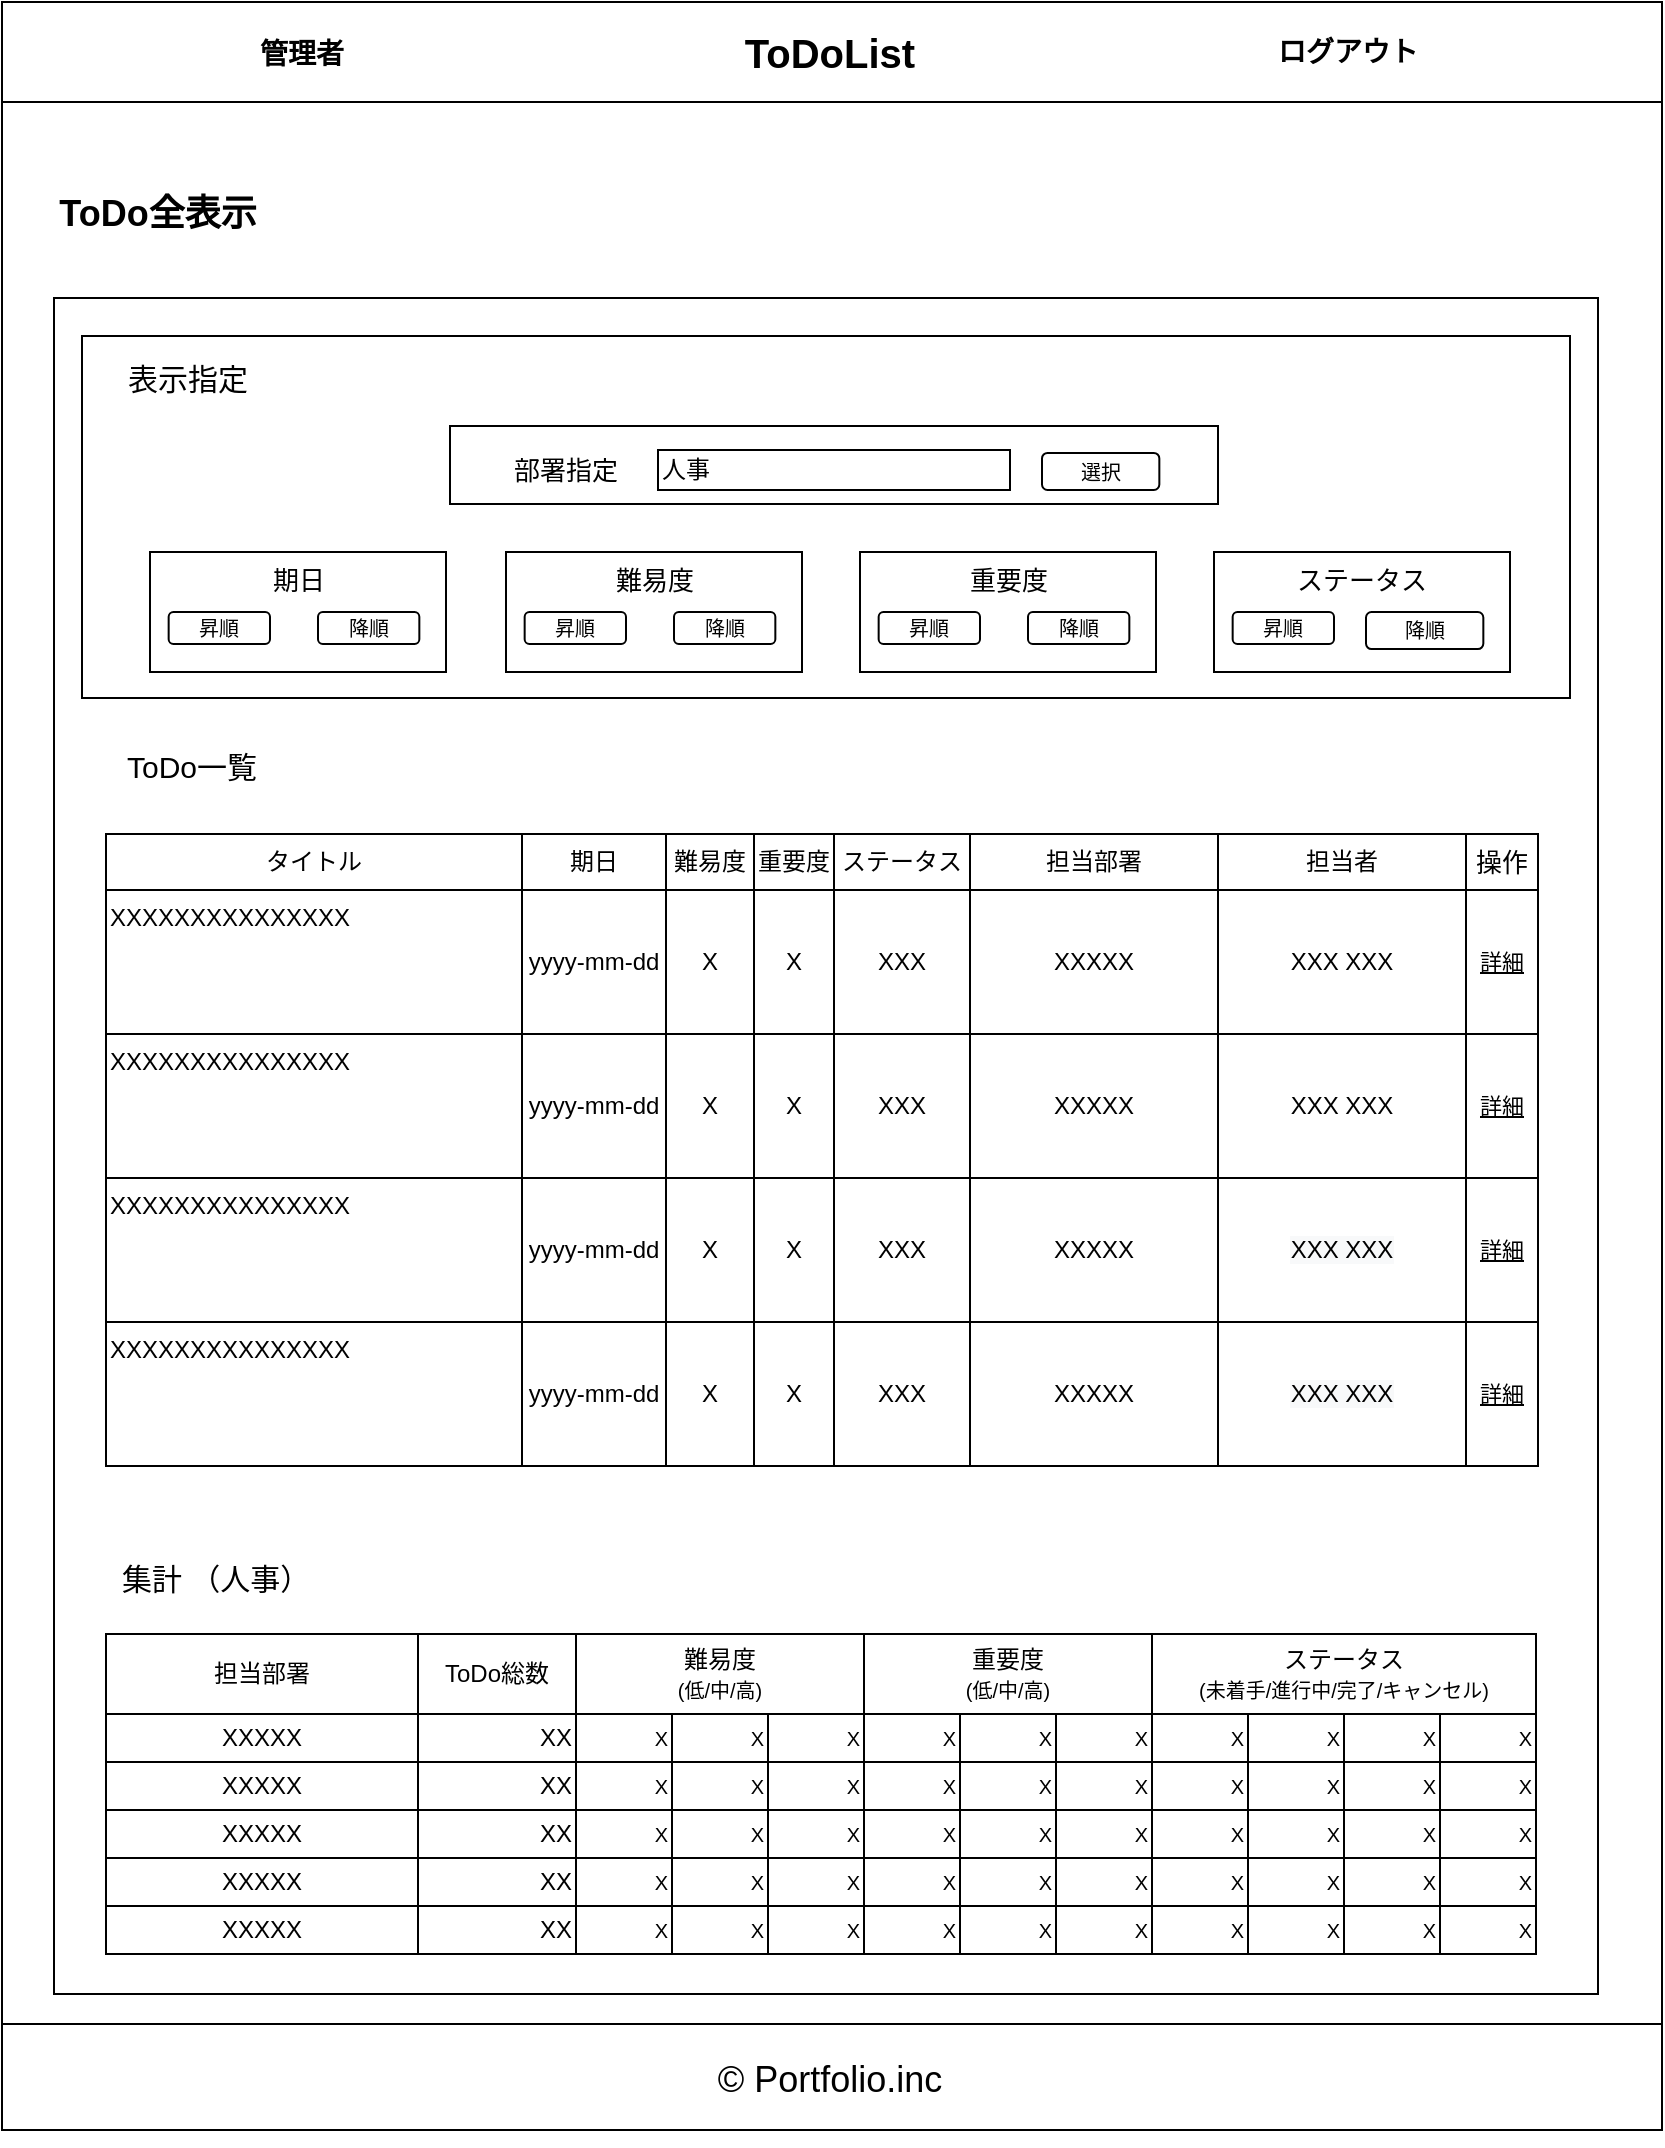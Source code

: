 <mxfile version="13.9.9" type="device"><diagram id="lAW5gfvQpGq91mGYDGwt" name="ページ1"><mxGraphModel dx="2217" dy="2695" grid="1" gridSize="4" guides="1" tooltips="1" connect="1" arrows="1" fold="1" page="1" pageScale="1" pageWidth="827" pageHeight="1169" math="0" shadow="0"><root><mxCell id="0"/><mxCell id="1" parent="0"/><mxCell id="r0c3KqDJd9L_Wv_ETb9N-183" value="" style="group" vertex="1" connectable="0" parent="1"><mxGeometry y="-48" width="830" height="996" as="geometry"/></mxCell><mxCell id="r0c3KqDJd9L_Wv_ETb9N-184" value="" style="rounded=0;whiteSpace=wrap;html=1;" vertex="1" parent="r0c3KqDJd9L_Wv_ETb9N-183"><mxGeometry y="-68" width="830" height="1048" as="geometry"/></mxCell><mxCell id="r0c3KqDJd9L_Wv_ETb9N-185" value="" style="rounded=0;whiteSpace=wrap;html=1;" vertex="1" parent="r0c3KqDJd9L_Wv_ETb9N-183"><mxGeometry y="-76" width="830" height="50" as="geometry"/></mxCell><mxCell id="r0c3KqDJd9L_Wv_ETb9N-186" value="" style="rounded=0;whiteSpace=wrap;html=1;" vertex="1" parent="r0c3KqDJd9L_Wv_ETb9N-183"><mxGeometry y="935" width="830" height="53" as="geometry"/></mxCell><mxCell id="r0c3KqDJd9L_Wv_ETb9N-187" value="&lt;font style=&quot;font-size: 18px&quot;&gt;© Portfolio.inc&lt;/font&gt;" style="text;html=1;strokeColor=none;fillColor=none;align=center;verticalAlign=middle;whiteSpace=wrap;rounded=0;fontSize=20;" vertex="1" parent="r0c3KqDJd9L_Wv_ETb9N-183"><mxGeometry x="298" y="951.5" width="232" height="20" as="geometry"/></mxCell><mxCell id="r0c3KqDJd9L_Wv_ETb9N-188" value="&lt;font size=&quot;1&quot;&gt;&lt;b style=&quot;font-size: 18px&quot;&gt;ToDo全表示&lt;/b&gt;&lt;/font&gt;" style="text;html=1;strokeColor=none;fillColor=none;align=center;verticalAlign=middle;whiteSpace=wrap;rounded=0;fontSize=17;" vertex="1" parent="r0c3KqDJd9L_Wv_ETb9N-183"><mxGeometry x="16" y="20" width="124" height="20" as="geometry"/></mxCell><mxCell id="r0c3KqDJd9L_Wv_ETb9N-189" value="&lt;b&gt;&lt;font style=&quot;font-size: 20px&quot;&gt;ToDoList&lt;/font&gt;&lt;/b&gt;" style="text;html=1;strokeColor=none;fillColor=none;align=center;verticalAlign=middle;whiteSpace=wrap;rounded=0;strokeWidth=4;" vertex="1" parent="r0c3KqDJd9L_Wv_ETb9N-183"><mxGeometry x="334" y="-66" width="160" height="30" as="geometry"/></mxCell><mxCell id="r0c3KqDJd9L_Wv_ETb9N-190" value="&lt;span style=&quot;font-size: 14px&quot;&gt;&lt;b style=&quot;font-size: 14px&quot;&gt;管理者&lt;/b&gt;&lt;/span&gt;" style="text;html=1;strokeColor=none;fillColor=none;align=center;verticalAlign=middle;whiteSpace=wrap;rounded=0;fontSize=14;" vertex="1" parent="r0c3KqDJd9L_Wv_ETb9N-183"><mxGeometry x="100" y="-60" width="100" height="20" as="geometry"/></mxCell><mxCell id="r0c3KqDJd9L_Wv_ETb9N-191" value="&lt;b&gt;ログアウト&lt;/b&gt;" style="text;html=1;strokeColor=none;fillColor=none;align=center;verticalAlign=middle;whiteSpace=wrap;rounded=0;fontSize=14;" vertex="1" parent="r0c3KqDJd9L_Wv_ETb9N-183"><mxGeometry x="623" y="-61" width="100" height="20" as="geometry"/></mxCell><mxCell id="r0c3KqDJd9L_Wv_ETb9N-192" value="" style="rounded=0;whiteSpace=wrap;html=1;fillColor=none;" vertex="1" parent="r0c3KqDJd9L_Wv_ETb9N-183"><mxGeometry x="26" y="72" width="772" height="848" as="geometry"/></mxCell><mxCell id="r0c3KqDJd9L_Wv_ETb9N-193" value="" style="group" vertex="1" connectable="0" parent="1"><mxGeometry x="46" y="38" width="736" height="128" as="geometry"/></mxCell><mxCell id="r0c3KqDJd9L_Wv_ETb9N-194" value="表示指定" style="text;html=1;strokeColor=none;fillColor=none;align=center;verticalAlign=middle;whiteSpace=wrap;rounded=0;fontSize=15;" vertex="1" parent="r0c3KqDJd9L_Wv_ETb9N-193"><mxGeometry x="13" y="16" width="68" height="20" as="geometry"/></mxCell><mxCell id="r0c3KqDJd9L_Wv_ETb9N-195" value="" style="group" vertex="1" connectable="0" parent="r0c3KqDJd9L_Wv_ETb9N-193"><mxGeometry x="28" y="113" width="148" height="60" as="geometry"/></mxCell><mxCell id="r0c3KqDJd9L_Wv_ETb9N-196" value="" style="rounded=0;whiteSpace=wrap;html=1;fontSize=11;align=center;" vertex="1" parent="r0c3KqDJd9L_Wv_ETb9N-195"><mxGeometry width="148" height="60" as="geometry"/></mxCell><mxCell id="r0c3KqDJd9L_Wv_ETb9N-197" value="期日" style="text;html=1;strokeColor=none;fillColor=none;align=center;verticalAlign=middle;whiteSpace=wrap;rounded=0;fontSize=13;" vertex="1" parent="r0c3KqDJd9L_Wv_ETb9N-195"><mxGeometry x="50.667" y="4" width="46.667" height="20" as="geometry"/></mxCell><mxCell id="r0c3KqDJd9L_Wv_ETb9N-198" value="昇順" style="rounded=1;whiteSpace=wrap;html=1;fontSize=10;align=center;" vertex="1" parent="r0c3KqDJd9L_Wv_ETb9N-195"><mxGeometry x="9.33" y="30" width="50.67" height="16" as="geometry"/></mxCell><mxCell id="r0c3KqDJd9L_Wv_ETb9N-199" value="降順" style="rounded=1;whiteSpace=wrap;html=1;fontSize=10;align=center;" vertex="1" parent="r0c3KqDJd9L_Wv_ETb9N-195"><mxGeometry x="84" y="30" width="50.67" height="16" as="geometry"/></mxCell><mxCell id="r0c3KqDJd9L_Wv_ETb9N-200" value="" style="group" vertex="1" connectable="0" parent="r0c3KqDJd9L_Wv_ETb9N-193"><mxGeometry x="206" y="113" width="148" height="60" as="geometry"/></mxCell><mxCell id="r0c3KqDJd9L_Wv_ETb9N-201" value="" style="rounded=0;whiteSpace=wrap;html=1;fontSize=11;align=center;" vertex="1" parent="r0c3KqDJd9L_Wv_ETb9N-200"><mxGeometry width="148" height="60" as="geometry"/></mxCell><mxCell id="r0c3KqDJd9L_Wv_ETb9N-202" value="難易度" style="text;html=1;strokeColor=none;fillColor=none;align=center;verticalAlign=middle;whiteSpace=wrap;rounded=0;fontSize=13;" vertex="1" parent="r0c3KqDJd9L_Wv_ETb9N-200"><mxGeometry x="50.667" y="4" width="46.667" height="20" as="geometry"/></mxCell><mxCell id="r0c3KqDJd9L_Wv_ETb9N-203" value="昇順" style="rounded=1;whiteSpace=wrap;html=1;fontSize=10;align=center;" vertex="1" parent="r0c3KqDJd9L_Wv_ETb9N-200"><mxGeometry x="9.33" y="30" width="50.67" height="16" as="geometry"/></mxCell><mxCell id="r0c3KqDJd9L_Wv_ETb9N-204" value="降順" style="rounded=1;whiteSpace=wrap;html=1;fontSize=10;align=center;" vertex="1" parent="r0c3KqDJd9L_Wv_ETb9N-200"><mxGeometry x="84" y="30" width="50.67" height="16" as="geometry"/></mxCell><mxCell id="r0c3KqDJd9L_Wv_ETb9N-205" value="" style="group" vertex="1" connectable="0" parent="r0c3KqDJd9L_Wv_ETb9N-193"><mxGeometry x="383" y="113" width="148" height="60" as="geometry"/></mxCell><mxCell id="r0c3KqDJd9L_Wv_ETb9N-206" value="" style="rounded=0;whiteSpace=wrap;html=1;fontSize=11;align=center;" vertex="1" parent="r0c3KqDJd9L_Wv_ETb9N-205"><mxGeometry width="148" height="60" as="geometry"/></mxCell><mxCell id="r0c3KqDJd9L_Wv_ETb9N-207" value="重要度" style="text;html=1;strokeColor=none;fillColor=none;align=center;verticalAlign=middle;whiteSpace=wrap;rounded=0;fontSize=13;" vertex="1" parent="r0c3KqDJd9L_Wv_ETb9N-205"><mxGeometry x="50.667" y="4" width="46.667" height="20" as="geometry"/></mxCell><mxCell id="r0c3KqDJd9L_Wv_ETb9N-208" value="昇順" style="rounded=1;whiteSpace=wrap;html=1;fontSize=10;align=center;" vertex="1" parent="r0c3KqDJd9L_Wv_ETb9N-205"><mxGeometry x="9.33" y="30" width="50.67" height="16" as="geometry"/></mxCell><mxCell id="r0c3KqDJd9L_Wv_ETb9N-209" value="降順" style="rounded=1;whiteSpace=wrap;html=1;fontSize=10;align=center;" vertex="1" parent="r0c3KqDJd9L_Wv_ETb9N-205"><mxGeometry x="84" y="30" width="50.67" height="16" as="geometry"/></mxCell><mxCell id="r0c3KqDJd9L_Wv_ETb9N-210" value="" style="group" vertex="1" connectable="0" parent="r0c3KqDJd9L_Wv_ETb9N-193"><mxGeometry x="560" y="113" width="148" height="60" as="geometry"/></mxCell><mxCell id="r0c3KqDJd9L_Wv_ETb9N-211" value="" style="rounded=0;whiteSpace=wrap;html=1;fontSize=11;align=center;" vertex="1" parent="r0c3KqDJd9L_Wv_ETb9N-210"><mxGeometry width="148" height="60" as="geometry"/></mxCell><mxCell id="r0c3KqDJd9L_Wv_ETb9N-212" value="ステータス" style="text;html=1;strokeColor=none;fillColor=none;align=center;verticalAlign=middle;whiteSpace=wrap;rounded=0;fontSize=13;" vertex="1" parent="r0c3KqDJd9L_Wv_ETb9N-210"><mxGeometry x="36" y="4" width="76" height="20" as="geometry"/></mxCell><mxCell id="r0c3KqDJd9L_Wv_ETb9N-213" value="昇順" style="rounded=1;whiteSpace=wrap;html=1;fontSize=10;align=center;" vertex="1" parent="r0c3KqDJd9L_Wv_ETb9N-210"><mxGeometry x="9.33" y="30" width="50.67" height="16" as="geometry"/></mxCell><mxCell id="r0c3KqDJd9L_Wv_ETb9N-214" value="降順" style="rounded=1;whiteSpace=wrap;html=1;fontSize=10;align=center;" vertex="1" parent="r0c3KqDJd9L_Wv_ETb9N-210"><mxGeometry x="76" y="30" width="58.67" height="18.53" as="geometry"/></mxCell><mxCell id="r0c3KqDJd9L_Wv_ETb9N-215" value="ToDo一覧" style="text;html=1;strokeColor=none;fillColor=none;align=center;verticalAlign=middle;whiteSpace=wrap;rounded=0;fontSize=15;" vertex="1" parent="1"><mxGeometry x="57" y="248" width="76" height="20" as="geometry"/></mxCell><mxCell id="r0c3KqDJd9L_Wv_ETb9N-216" value="" style="group" vertex="1" connectable="0" parent="1"><mxGeometry x="52" y="319" width="748" height="460" as="geometry"/></mxCell><mxCell id="r0c3KqDJd9L_Wv_ETb9N-217" value="" style="group" vertex="1" connectable="0" parent="r0c3KqDJd9L_Wv_ETb9N-216"><mxGeometry width="748" height="460" as="geometry"/></mxCell><mxCell id="r0c3KqDJd9L_Wv_ETb9N-218" value="" style="group" vertex="1" connectable="0" parent="r0c3KqDJd9L_Wv_ETb9N-217"><mxGeometry width="692" height="460" as="geometry"/></mxCell><mxCell id="r0c3KqDJd9L_Wv_ETb9N-219" value="タイトル" style="rounded=0;whiteSpace=wrap;html=1;" vertex="1" parent="r0c3KqDJd9L_Wv_ETb9N-218"><mxGeometry y="-27" width="208" height="28" as="geometry"/></mxCell><mxCell id="r0c3KqDJd9L_Wv_ETb9N-220" value="期日" style="rounded=0;whiteSpace=wrap;html=1;" vertex="1" parent="r0c3KqDJd9L_Wv_ETb9N-218"><mxGeometry x="208" y="-27" width="72" height="28" as="geometry"/></mxCell><mxCell id="r0c3KqDJd9L_Wv_ETb9N-221" value="難易度" style="rounded=0;whiteSpace=wrap;html=1;" vertex="1" parent="r0c3KqDJd9L_Wv_ETb9N-218"><mxGeometry x="280" y="-27" width="44" height="28" as="geometry"/></mxCell><mxCell id="r0c3KqDJd9L_Wv_ETb9N-222" value="重要度" style="rounded=0;whiteSpace=wrap;html=1;" vertex="1" parent="r0c3KqDJd9L_Wv_ETb9N-218"><mxGeometry x="324" y="-27" width="40" height="28" as="geometry"/></mxCell><mxCell id="r0c3KqDJd9L_Wv_ETb9N-223" value="ステータス" style="rounded=0;whiteSpace=wrap;html=1;" vertex="1" parent="r0c3KqDJd9L_Wv_ETb9N-218"><mxGeometry x="364" y="-27" width="68" height="28" as="geometry"/></mxCell><mxCell id="r0c3KqDJd9L_Wv_ETb9N-224" value="担当者" style="rounded=0;whiteSpace=wrap;html=1;" vertex="1" parent="r0c3KqDJd9L_Wv_ETb9N-218"><mxGeometry x="556" y="-27" width="124" height="28" as="geometry"/></mxCell><mxCell id="r0c3KqDJd9L_Wv_ETb9N-225" value="" style="group;align=left;verticalAlign=top;fontSize=11;" vertex="1" connectable="0" parent="r0c3KqDJd9L_Wv_ETb9N-217"><mxGeometry y="28" width="748" height="432" as="geometry"/></mxCell><mxCell id="r0c3KqDJd9L_Wv_ETb9N-226" value="" style="group" vertex="1" connectable="0" parent="r0c3KqDJd9L_Wv_ETb9N-225"><mxGeometry width="748" height="432" as="geometry"/></mxCell><mxCell id="r0c3KqDJd9L_Wv_ETb9N-227" value="XXXXXXXXXXXXXXX" style="rounded=0;whiteSpace=wrap;html=1;align=left;verticalAlign=top;" vertex="1" parent="r0c3KqDJd9L_Wv_ETb9N-226"><mxGeometry y="-27" width="208" height="72" as="geometry"/></mxCell><mxCell id="r0c3KqDJd9L_Wv_ETb9N-228" value="yyyy-mm-dd" style="rounded=0;whiteSpace=wrap;html=1;" vertex="1" parent="r0c3KqDJd9L_Wv_ETb9N-226"><mxGeometry x="208" y="-27" width="72" height="72" as="geometry"/></mxCell><mxCell id="r0c3KqDJd9L_Wv_ETb9N-229" value="X" style="rounded=0;whiteSpace=wrap;html=1;" vertex="1" parent="r0c3KqDJd9L_Wv_ETb9N-226"><mxGeometry x="280" y="-27" width="44" height="72" as="geometry"/></mxCell><mxCell id="r0c3KqDJd9L_Wv_ETb9N-230" value="X" style="rounded=0;whiteSpace=wrap;html=1;" vertex="1" parent="r0c3KqDJd9L_Wv_ETb9N-226"><mxGeometry x="324" y="-27" width="40" height="72" as="geometry"/></mxCell><mxCell id="r0c3KqDJd9L_Wv_ETb9N-231" value="XXX" style="rounded=0;whiteSpace=wrap;html=1;" vertex="1" parent="r0c3KqDJd9L_Wv_ETb9N-226"><mxGeometry x="364" y="-27" width="68" height="72" as="geometry"/></mxCell><mxCell id="r0c3KqDJd9L_Wv_ETb9N-232" value="XXX XXX" style="rounded=0;whiteSpace=wrap;html=1;" vertex="1" parent="r0c3KqDJd9L_Wv_ETb9N-226"><mxGeometry x="556" y="-27" width="124" height="72" as="geometry"/></mxCell><mxCell id="r0c3KqDJd9L_Wv_ETb9N-233" value="担当部署" style="rounded=0;whiteSpace=wrap;html=1;" vertex="1" parent="r0c3KqDJd9L_Wv_ETb9N-226"><mxGeometry x="432" y="-55" width="124" height="28" as="geometry"/></mxCell><mxCell id="r0c3KqDJd9L_Wv_ETb9N-234" value="XXXXX" style="rounded=0;whiteSpace=wrap;html=1;" vertex="1" parent="r0c3KqDJd9L_Wv_ETb9N-226"><mxGeometry x="432" y="-27" width="124" height="72" as="geometry"/></mxCell><mxCell id="r0c3KqDJd9L_Wv_ETb9N-235" value="XXXXX" style="rounded=0;whiteSpace=wrap;html=1;" vertex="1" parent="r0c3KqDJd9L_Wv_ETb9N-226"><mxGeometry x="432" y="45" width="124" height="72" as="geometry"/></mxCell><mxCell id="r0c3KqDJd9L_Wv_ETb9N-236" value="XXXXX" style="rounded=0;whiteSpace=wrap;html=1;" vertex="1" parent="r0c3KqDJd9L_Wv_ETb9N-226"><mxGeometry x="432" y="117" width="124" height="72" as="geometry"/></mxCell><mxCell id="r0c3KqDJd9L_Wv_ETb9N-237" value="XXXXX" style="rounded=0;whiteSpace=wrap;html=1;" vertex="1" parent="r0c3KqDJd9L_Wv_ETb9N-226"><mxGeometry x="432" y="189" width="124" height="72" as="geometry"/></mxCell><mxCell id="r0c3KqDJd9L_Wv_ETb9N-238" value="XXXXX" style="rounded=0;whiteSpace=wrap;html=1;" vertex="1" parent="r0c3KqDJd9L_Wv_ETb9N-226"><mxGeometry x="432" y="189" width="124" height="72" as="geometry"/></mxCell><mxCell id="r0c3KqDJd9L_Wv_ETb9N-239" value="" style="group;align=left;verticalAlign=top;fontSize=11;" vertex="1" connectable="0" parent="r0c3KqDJd9L_Wv_ETb9N-217"><mxGeometry y="73" width="748" height="72" as="geometry"/></mxCell><mxCell id="r0c3KqDJd9L_Wv_ETb9N-240" value="" style="group" vertex="1" connectable="0" parent="r0c3KqDJd9L_Wv_ETb9N-239"><mxGeometry width="748" height="72" as="geometry"/></mxCell><mxCell id="r0c3KqDJd9L_Wv_ETb9N-241" value="XXXXXXXXXXXXXXX" style="rounded=0;whiteSpace=wrap;html=1;align=left;verticalAlign=top;" vertex="1" parent="r0c3KqDJd9L_Wv_ETb9N-240"><mxGeometry width="208" height="72" as="geometry"/></mxCell><mxCell id="r0c3KqDJd9L_Wv_ETb9N-242" value="yyyy-mm-dd" style="rounded=0;whiteSpace=wrap;html=1;" vertex="1" parent="r0c3KqDJd9L_Wv_ETb9N-240"><mxGeometry x="208" width="72" height="72" as="geometry"/></mxCell><mxCell id="r0c3KqDJd9L_Wv_ETb9N-243" value="X" style="rounded=0;whiteSpace=wrap;html=1;" vertex="1" parent="r0c3KqDJd9L_Wv_ETb9N-240"><mxGeometry x="280" width="44" height="72" as="geometry"/></mxCell><mxCell id="r0c3KqDJd9L_Wv_ETb9N-244" value="X" style="rounded=0;whiteSpace=wrap;html=1;" vertex="1" parent="r0c3KqDJd9L_Wv_ETb9N-240"><mxGeometry x="324" width="40" height="72" as="geometry"/></mxCell><mxCell id="r0c3KqDJd9L_Wv_ETb9N-245" value="XXX" style="rounded=0;whiteSpace=wrap;html=1;" vertex="1" parent="r0c3KqDJd9L_Wv_ETb9N-240"><mxGeometry x="364" width="68" height="72" as="geometry"/></mxCell><mxCell id="r0c3KqDJd9L_Wv_ETb9N-246" value="XXX XXX" style="rounded=0;whiteSpace=wrap;html=1;" vertex="1" parent="r0c3KqDJd9L_Wv_ETb9N-240"><mxGeometry x="556" width="124" height="72" as="geometry"/></mxCell><mxCell id="r0c3KqDJd9L_Wv_ETb9N-247" value="" style="group;align=left;verticalAlign=top;fontSize=11;" vertex="1" connectable="0" parent="r0c3KqDJd9L_Wv_ETb9N-217"><mxGeometry y="145" width="748" height="72" as="geometry"/></mxCell><mxCell id="r0c3KqDJd9L_Wv_ETb9N-248" value="" style="group" vertex="1" connectable="0" parent="r0c3KqDJd9L_Wv_ETb9N-247"><mxGeometry width="748" height="72" as="geometry"/></mxCell><mxCell id="r0c3KqDJd9L_Wv_ETb9N-249" value="XXXXXXXXXXXXXXX" style="rounded=0;whiteSpace=wrap;html=1;align=left;verticalAlign=top;" vertex="1" parent="r0c3KqDJd9L_Wv_ETb9N-248"><mxGeometry width="208" height="72" as="geometry"/></mxCell><mxCell id="r0c3KqDJd9L_Wv_ETb9N-250" value="yyyy-mm-dd" style="rounded=0;whiteSpace=wrap;html=1;" vertex="1" parent="r0c3KqDJd9L_Wv_ETb9N-248"><mxGeometry x="208" width="72" height="72" as="geometry"/></mxCell><mxCell id="r0c3KqDJd9L_Wv_ETb9N-251" value="X" style="rounded=0;whiteSpace=wrap;html=1;" vertex="1" parent="r0c3KqDJd9L_Wv_ETb9N-248"><mxGeometry x="280" width="44" height="72" as="geometry"/></mxCell><mxCell id="r0c3KqDJd9L_Wv_ETb9N-252" value="X" style="rounded=0;whiteSpace=wrap;html=1;" vertex="1" parent="r0c3KqDJd9L_Wv_ETb9N-248"><mxGeometry x="324" width="40" height="72" as="geometry"/></mxCell><mxCell id="r0c3KqDJd9L_Wv_ETb9N-253" value="XXX" style="rounded=0;whiteSpace=wrap;html=1;" vertex="1" parent="r0c3KqDJd9L_Wv_ETb9N-248"><mxGeometry x="364" width="68" height="72" as="geometry"/></mxCell><mxCell id="r0c3KqDJd9L_Wv_ETb9N-254" value="&#10;&#10;&lt;span style=&quot;color: rgb(0, 0, 0); font-family: helvetica; font-size: 12px; font-style: normal; font-weight: 400; letter-spacing: normal; text-align: center; text-indent: 0px; text-transform: none; word-spacing: 0px; background-color: rgb(248, 249, 250); display: inline; float: none;&quot;&gt;XXX XXX&lt;/span&gt;&#10;&#10;" style="rounded=0;whiteSpace=wrap;html=1;" vertex="1" parent="r0c3KqDJd9L_Wv_ETb9N-248"><mxGeometry x="556" width="124" height="72" as="geometry"/></mxCell><mxCell id="r0c3KqDJd9L_Wv_ETb9N-255" value="" style="group;align=left;verticalAlign=top;fontSize=11;" vertex="1" connectable="0" parent="r0c3KqDJd9L_Wv_ETb9N-217"><mxGeometry y="217" width="748" height="72" as="geometry"/></mxCell><mxCell id="r0c3KqDJd9L_Wv_ETb9N-256" value="" style="group" vertex="1" connectable="0" parent="r0c3KqDJd9L_Wv_ETb9N-255"><mxGeometry width="748" height="72" as="geometry"/></mxCell><mxCell id="r0c3KqDJd9L_Wv_ETb9N-257" value="XXXXXXXXXXXXXXX" style="rounded=0;whiteSpace=wrap;html=1;align=left;verticalAlign=top;" vertex="1" parent="r0c3KqDJd9L_Wv_ETb9N-256"><mxGeometry width="208" height="72" as="geometry"/></mxCell><mxCell id="r0c3KqDJd9L_Wv_ETb9N-258" value="yyyy-mm-dd" style="rounded=0;whiteSpace=wrap;html=1;" vertex="1" parent="r0c3KqDJd9L_Wv_ETb9N-256"><mxGeometry x="208" width="72" height="72" as="geometry"/></mxCell><mxCell id="r0c3KqDJd9L_Wv_ETb9N-259" value="X" style="rounded=0;whiteSpace=wrap;html=1;" vertex="1" parent="r0c3KqDJd9L_Wv_ETb9N-256"><mxGeometry x="280" width="44" height="72" as="geometry"/></mxCell><mxCell id="r0c3KqDJd9L_Wv_ETb9N-260" value="X" style="rounded=0;whiteSpace=wrap;html=1;" vertex="1" parent="r0c3KqDJd9L_Wv_ETb9N-256"><mxGeometry x="324" width="40" height="72" as="geometry"/></mxCell><mxCell id="r0c3KqDJd9L_Wv_ETb9N-261" value="XXX" style="rounded=0;whiteSpace=wrap;html=1;" vertex="1" parent="r0c3KqDJd9L_Wv_ETb9N-256"><mxGeometry x="364" width="68" height="72" as="geometry"/></mxCell><mxCell id="r0c3KqDJd9L_Wv_ETb9N-262" value="XXXXX" style="rounded=0;whiteSpace=wrap;html=1;" vertex="1" parent="r0c3KqDJd9L_Wv_ETb9N-256"><mxGeometry x="556" width="124" height="72" as="geometry"/></mxCell><mxCell id="r0c3KqDJd9L_Wv_ETb9N-263" value="" style="group;fontSize=12;" vertex="1" connectable="0" parent="r0c3KqDJd9L_Wv_ETb9N-217"><mxGeometry x="680" width="36" height="460" as="geometry"/></mxCell><mxCell id="r0c3KqDJd9L_Wv_ETb9N-264" value="&lt;font style=&quot;font-size: 13px&quot;&gt;操作&lt;/font&gt;" style="rounded=0;whiteSpace=wrap;html=1;fontSize=11;" vertex="1" parent="r0c3KqDJd9L_Wv_ETb9N-263"><mxGeometry y="-27" width="36" height="28" as="geometry"/></mxCell><mxCell id="r0c3KqDJd9L_Wv_ETb9N-265" value="詳細" style="rounded=0;whiteSpace=wrap;html=1;fontStyle=4;fontSize=11;" vertex="1" parent="r0c3KqDJd9L_Wv_ETb9N-263"><mxGeometry y="1" width="36" height="72" as="geometry"/></mxCell><mxCell id="r0c3KqDJd9L_Wv_ETb9N-266" value="詳細" style="rounded=0;whiteSpace=wrap;html=1;fontStyle=4;fontSize=11;" vertex="1" parent="r0c3KqDJd9L_Wv_ETb9N-263"><mxGeometry y="73" width="36" height="72" as="geometry"/></mxCell><mxCell id="r0c3KqDJd9L_Wv_ETb9N-267" value="詳細" style="rounded=0;whiteSpace=wrap;html=1;fontStyle=4;fontSize=11;" vertex="1" parent="r0c3KqDJd9L_Wv_ETb9N-263"><mxGeometry y="145" width="36" height="72" as="geometry"/></mxCell><mxCell id="r0c3KqDJd9L_Wv_ETb9N-268" value="詳細" style="rounded=0;whiteSpace=wrap;html=1;fontStyle=4;fontSize=11;" vertex="1" parent="r0c3KqDJd9L_Wv_ETb9N-263"><mxGeometry y="217" width="36" height="72" as="geometry"/></mxCell><mxCell id="r0c3KqDJd9L_Wv_ETb9N-269" value="&#10;&#10;&lt;span style=&quot;color: rgb(0, 0, 0); font-family: helvetica; font-size: 12px; font-style: normal; font-weight: 400; letter-spacing: normal; text-align: center; text-indent: 0px; text-transform: none; word-spacing: 0px; background-color: rgb(248, 249, 250); display: inline; float: none;&quot;&gt;XXX XXX&lt;/span&gt;&#10;&#10;" style="rounded=0;whiteSpace=wrap;html=1;" vertex="1" parent="r0c3KqDJd9L_Wv_ETb9N-216"><mxGeometry x="556" y="217" width="124" height="72" as="geometry"/></mxCell><mxCell id="r0c3KqDJd9L_Wv_ETb9N-270" value="集計 （人事）" style="text;html=1;strokeColor=none;fillColor=none;align=left;verticalAlign=middle;whiteSpace=wrap;rounded=0;fontSize=15;" vertex="1" parent="1"><mxGeometry x="58" y="653" width="102" height="21" as="geometry"/></mxCell><mxCell id="r0c3KqDJd9L_Wv_ETb9N-271" value="" style="rounded=0;whiteSpace=wrap;html=1;fillColor=none;" vertex="1" parent="1"><mxGeometry x="40" y="43" width="744" height="181" as="geometry"/></mxCell><mxCell id="r0c3KqDJd9L_Wv_ETb9N-272" value="部署指定" style="text;html=1;strokeColor=none;fillColor=none;align=center;verticalAlign=middle;whiteSpace=wrap;rounded=0;fontSize=13;" vertex="1" parent="1"><mxGeometry x="244" y="100" width="76" height="20" as="geometry"/></mxCell><mxCell id="r0c3KqDJd9L_Wv_ETb9N-273" value="人事" style="rounded=0;whiteSpace=wrap;html=1;align=left;" vertex="1" parent="1"><mxGeometry x="328" y="100" width="176" height="20" as="geometry"/></mxCell><mxCell id="r0c3KqDJd9L_Wv_ETb9N-274" value="選択" style="rounded=1;whiteSpace=wrap;html=1;fontSize=10;align=center;" vertex="1" parent="1"><mxGeometry x="520" y="101.47" width="58.67" height="18.53" as="geometry"/></mxCell><mxCell id="r0c3KqDJd9L_Wv_ETb9N-275" value="担当部署" style="rounded=0;whiteSpace=wrap;html=1;" vertex="1" parent="1"><mxGeometry x="52" y="692" width="156" height="40" as="geometry"/></mxCell><mxCell id="r0c3KqDJd9L_Wv_ETb9N-276" value="ToDo総数" style="rounded=0;whiteSpace=wrap;html=1;" vertex="1" parent="1"><mxGeometry x="208" y="692" width="79" height="40" as="geometry"/></mxCell><mxCell id="r0c3KqDJd9L_Wv_ETb9N-277" value="" style="group" vertex="1" connectable="0" parent="1"><mxGeometry x="555" y="692" width="212" height="40" as="geometry"/></mxCell><mxCell id="r0c3KqDJd9L_Wv_ETb9N-278" value="ステータス&lt;br&gt;&lt;font style=&quot;font-size: 10px&quot;&gt;(未着手/進行中/完了/キャンセル)&lt;/font&gt;" style="rounded=0;whiteSpace=wrap;html=1;" vertex="1" parent="r0c3KqDJd9L_Wv_ETb9N-277"><mxGeometry x="20" width="192" height="40" as="geometry"/></mxCell><mxCell id="r0c3KqDJd9L_Wv_ETb9N-279" value="" style="group" vertex="1" connectable="0" parent="1"><mxGeometry x="431" y="692" width="144" height="40" as="geometry"/></mxCell><mxCell id="r0c3KqDJd9L_Wv_ETb9N-280" value="重要度&lt;br&gt;&lt;span style=&quot;font-size: 10px&quot;&gt;(&lt;/span&gt;&lt;span style=&quot;font-size: 10px&quot;&gt;低/中/高&lt;/span&gt;&lt;span style=&quot;font-size: 10px&quot;&gt;)&lt;/span&gt;" style="rounded=0;whiteSpace=wrap;html=1;" vertex="1" parent="r0c3KqDJd9L_Wv_ETb9N-279"><mxGeometry width="144" height="40" as="geometry"/></mxCell><mxCell id="r0c3KqDJd9L_Wv_ETb9N-281" value="" style="group" vertex="1" connectable="0" parent="1"><mxGeometry x="287" y="692" width="144" height="40" as="geometry"/></mxCell><mxCell id="r0c3KqDJd9L_Wv_ETb9N-282" value="難易度&lt;br&gt;&lt;font style=&quot;font-size: 10px&quot;&gt;(低/中/高)&lt;/font&gt;" style="rounded=0;whiteSpace=wrap;html=1;" vertex="1" parent="r0c3KqDJd9L_Wv_ETb9N-281"><mxGeometry width="144" height="40" as="geometry"/></mxCell><mxCell id="r0c3KqDJd9L_Wv_ETb9N-283" value="XXXXX" style="rounded=0;whiteSpace=wrap;html=1;" vertex="1" parent="1"><mxGeometry x="52" y="732" width="156" height="24" as="geometry"/></mxCell><mxCell id="r0c3KqDJd9L_Wv_ETb9N-284" value="XX" style="rounded=0;whiteSpace=wrap;html=1;align=right;" vertex="1" parent="1"><mxGeometry x="208" y="732" width="79" height="24" as="geometry"/></mxCell><mxCell id="r0c3KqDJd9L_Wv_ETb9N-285" value="" style="group;align=right;" vertex="1" connectable="0" parent="1"><mxGeometry x="287" y="732" width="144" height="24" as="geometry"/></mxCell><mxCell id="r0c3KqDJd9L_Wv_ETb9N-286" value="X" style="rounded=0;whiteSpace=wrap;html=1;fontSize=10;align=right;" vertex="1" parent="r0c3KqDJd9L_Wv_ETb9N-285"><mxGeometry width="48" height="24" as="geometry"/></mxCell><mxCell id="r0c3KqDJd9L_Wv_ETb9N-287" value="X" style="rounded=0;whiteSpace=wrap;html=1;fontSize=10;align=right;" vertex="1" parent="r0c3KqDJd9L_Wv_ETb9N-285"><mxGeometry x="48" width="48" height="24" as="geometry"/></mxCell><mxCell id="r0c3KqDJd9L_Wv_ETb9N-288" value="X" style="rounded=0;whiteSpace=wrap;html=1;fontSize=10;align=right;" vertex="1" parent="r0c3KqDJd9L_Wv_ETb9N-285"><mxGeometry x="96" width="48" height="24" as="geometry"/></mxCell><mxCell id="r0c3KqDJd9L_Wv_ETb9N-289" value="" style="group;align=right;" vertex="1" connectable="0" parent="1"><mxGeometry x="431" y="732" width="144" height="24" as="geometry"/></mxCell><mxCell id="r0c3KqDJd9L_Wv_ETb9N-290" value="X" style="rounded=0;whiteSpace=wrap;html=1;fontSize=10;align=right;" vertex="1" parent="r0c3KqDJd9L_Wv_ETb9N-289"><mxGeometry width="48" height="24" as="geometry"/></mxCell><mxCell id="r0c3KqDJd9L_Wv_ETb9N-291" value="X" style="rounded=0;whiteSpace=wrap;html=1;fontSize=10;align=right;" vertex="1" parent="r0c3KqDJd9L_Wv_ETb9N-289"><mxGeometry x="48" width="48" height="24" as="geometry"/></mxCell><mxCell id="r0c3KqDJd9L_Wv_ETb9N-292" value="X" style="rounded=0;whiteSpace=wrap;html=1;fontSize=10;align=right;" vertex="1" parent="r0c3KqDJd9L_Wv_ETb9N-289"><mxGeometry x="96" width="48" height="24" as="geometry"/></mxCell><mxCell id="r0c3KqDJd9L_Wv_ETb9N-293" value="" style="group;align=right;" vertex="1" connectable="0" parent="1"><mxGeometry x="575" y="732" width="144" height="24" as="geometry"/></mxCell><mxCell id="r0c3KqDJd9L_Wv_ETb9N-294" value="X" style="rounded=0;whiteSpace=wrap;html=1;fontSize=10;align=right;" vertex="1" parent="r0c3KqDJd9L_Wv_ETb9N-293"><mxGeometry width="48" height="24" as="geometry"/></mxCell><mxCell id="r0c3KqDJd9L_Wv_ETb9N-295" value="X" style="rounded=0;whiteSpace=wrap;html=1;fontSize=10;align=right;" vertex="1" parent="r0c3KqDJd9L_Wv_ETb9N-293"><mxGeometry x="48" width="48" height="24" as="geometry"/></mxCell><mxCell id="r0c3KqDJd9L_Wv_ETb9N-296" value="X" style="rounded=0;whiteSpace=wrap;html=1;fontSize=10;align=right;" vertex="1" parent="r0c3KqDJd9L_Wv_ETb9N-293"><mxGeometry x="96" width="48" height="24" as="geometry"/></mxCell><mxCell id="r0c3KqDJd9L_Wv_ETb9N-297" value="X" style="rounded=0;whiteSpace=wrap;html=1;fontSize=10;align=right;" vertex="1" parent="1"><mxGeometry x="719" y="732" width="48" height="24" as="geometry"/></mxCell><mxCell id="r0c3KqDJd9L_Wv_ETb9N-298" value="XXXXX" style="rounded=0;whiteSpace=wrap;html=1;" vertex="1" parent="1"><mxGeometry x="52" y="756" width="156" height="24" as="geometry"/></mxCell><mxCell id="r0c3KqDJd9L_Wv_ETb9N-299" value="XX" style="rounded=0;whiteSpace=wrap;html=1;align=right;" vertex="1" parent="1"><mxGeometry x="208" y="756" width="79" height="24" as="geometry"/></mxCell><mxCell id="r0c3KqDJd9L_Wv_ETb9N-300" value="" style="group;align=right;" vertex="1" connectable="0" parent="1"><mxGeometry x="287" y="756" width="144" height="24" as="geometry"/></mxCell><mxCell id="r0c3KqDJd9L_Wv_ETb9N-301" value="X" style="rounded=0;whiteSpace=wrap;html=1;fontSize=10;align=right;" vertex="1" parent="r0c3KqDJd9L_Wv_ETb9N-300"><mxGeometry width="48" height="24" as="geometry"/></mxCell><mxCell id="r0c3KqDJd9L_Wv_ETb9N-302" value="X" style="rounded=0;whiteSpace=wrap;html=1;fontSize=10;align=right;" vertex="1" parent="r0c3KqDJd9L_Wv_ETb9N-300"><mxGeometry x="48" width="48" height="24" as="geometry"/></mxCell><mxCell id="r0c3KqDJd9L_Wv_ETb9N-303" value="X" style="rounded=0;whiteSpace=wrap;html=1;fontSize=10;align=right;" vertex="1" parent="r0c3KqDJd9L_Wv_ETb9N-300"><mxGeometry x="96" width="48" height="24" as="geometry"/></mxCell><mxCell id="r0c3KqDJd9L_Wv_ETb9N-304" value="" style="group;align=right;" vertex="1" connectable="0" parent="1"><mxGeometry x="431" y="756" width="144" height="24" as="geometry"/></mxCell><mxCell id="r0c3KqDJd9L_Wv_ETb9N-305" value="X" style="rounded=0;whiteSpace=wrap;html=1;fontSize=10;align=right;" vertex="1" parent="r0c3KqDJd9L_Wv_ETb9N-304"><mxGeometry width="48" height="24" as="geometry"/></mxCell><mxCell id="r0c3KqDJd9L_Wv_ETb9N-306" value="X" style="rounded=0;whiteSpace=wrap;html=1;fontSize=10;align=right;" vertex="1" parent="r0c3KqDJd9L_Wv_ETb9N-304"><mxGeometry x="48" width="48" height="24" as="geometry"/></mxCell><mxCell id="r0c3KqDJd9L_Wv_ETb9N-307" value="X" style="rounded=0;whiteSpace=wrap;html=1;fontSize=10;align=right;" vertex="1" parent="r0c3KqDJd9L_Wv_ETb9N-304"><mxGeometry x="96" width="48" height="24" as="geometry"/></mxCell><mxCell id="r0c3KqDJd9L_Wv_ETb9N-308" value="" style="group;align=right;" vertex="1" connectable="0" parent="1"><mxGeometry x="575" y="756" width="144" height="24" as="geometry"/></mxCell><mxCell id="r0c3KqDJd9L_Wv_ETb9N-309" value="X" style="rounded=0;whiteSpace=wrap;html=1;fontSize=10;align=right;" vertex="1" parent="r0c3KqDJd9L_Wv_ETb9N-308"><mxGeometry width="48" height="24" as="geometry"/></mxCell><mxCell id="r0c3KqDJd9L_Wv_ETb9N-310" value="X" style="rounded=0;whiteSpace=wrap;html=1;fontSize=10;align=right;" vertex="1" parent="r0c3KqDJd9L_Wv_ETb9N-308"><mxGeometry x="48" width="48" height="24" as="geometry"/></mxCell><mxCell id="r0c3KqDJd9L_Wv_ETb9N-311" value="X" style="rounded=0;whiteSpace=wrap;html=1;fontSize=10;align=right;" vertex="1" parent="r0c3KqDJd9L_Wv_ETb9N-308"><mxGeometry x="96" width="48" height="24" as="geometry"/></mxCell><mxCell id="r0c3KqDJd9L_Wv_ETb9N-312" value="X" style="rounded=0;whiteSpace=wrap;html=1;fontSize=10;align=right;" vertex="1" parent="1"><mxGeometry x="719" y="756" width="48" height="24" as="geometry"/></mxCell><mxCell id="r0c3KqDJd9L_Wv_ETb9N-313" value="XXXXX" style="rounded=0;whiteSpace=wrap;html=1;" vertex="1" parent="1"><mxGeometry x="52" y="780" width="156" height="24" as="geometry"/></mxCell><mxCell id="r0c3KqDJd9L_Wv_ETb9N-314" value="XX" style="rounded=0;whiteSpace=wrap;html=1;align=right;" vertex="1" parent="1"><mxGeometry x="208" y="780" width="79" height="24" as="geometry"/></mxCell><mxCell id="r0c3KqDJd9L_Wv_ETb9N-315" value="" style="group;align=right;" vertex="1" connectable="0" parent="1"><mxGeometry x="287" y="780" width="144" height="24" as="geometry"/></mxCell><mxCell id="r0c3KqDJd9L_Wv_ETb9N-316" value="X" style="rounded=0;whiteSpace=wrap;html=1;fontSize=10;align=right;" vertex="1" parent="r0c3KqDJd9L_Wv_ETb9N-315"><mxGeometry width="48" height="24" as="geometry"/></mxCell><mxCell id="r0c3KqDJd9L_Wv_ETb9N-317" value="X" style="rounded=0;whiteSpace=wrap;html=1;fontSize=10;align=right;" vertex="1" parent="r0c3KqDJd9L_Wv_ETb9N-315"><mxGeometry x="48" width="48" height="24" as="geometry"/></mxCell><mxCell id="r0c3KqDJd9L_Wv_ETb9N-318" value="X" style="rounded=0;whiteSpace=wrap;html=1;fontSize=10;align=right;" vertex="1" parent="r0c3KqDJd9L_Wv_ETb9N-315"><mxGeometry x="96" width="48" height="24" as="geometry"/></mxCell><mxCell id="r0c3KqDJd9L_Wv_ETb9N-319" value="" style="group;align=right;" vertex="1" connectable="0" parent="1"><mxGeometry x="431" y="780" width="144" height="24" as="geometry"/></mxCell><mxCell id="r0c3KqDJd9L_Wv_ETb9N-320" value="X" style="rounded=0;whiteSpace=wrap;html=1;fontSize=10;align=right;" vertex="1" parent="r0c3KqDJd9L_Wv_ETb9N-319"><mxGeometry width="48" height="24" as="geometry"/></mxCell><mxCell id="r0c3KqDJd9L_Wv_ETb9N-321" value="X" style="rounded=0;whiteSpace=wrap;html=1;fontSize=10;align=right;" vertex="1" parent="r0c3KqDJd9L_Wv_ETb9N-319"><mxGeometry x="48" width="48" height="24" as="geometry"/></mxCell><mxCell id="r0c3KqDJd9L_Wv_ETb9N-322" value="X" style="rounded=0;whiteSpace=wrap;html=1;fontSize=10;align=right;" vertex="1" parent="r0c3KqDJd9L_Wv_ETb9N-319"><mxGeometry x="96" width="48" height="24" as="geometry"/></mxCell><mxCell id="r0c3KqDJd9L_Wv_ETb9N-323" value="" style="group;align=right;" vertex="1" connectable="0" parent="1"><mxGeometry x="575" y="780" width="144" height="24" as="geometry"/></mxCell><mxCell id="r0c3KqDJd9L_Wv_ETb9N-324" value="X" style="rounded=0;whiteSpace=wrap;html=1;fontSize=10;align=right;" vertex="1" parent="r0c3KqDJd9L_Wv_ETb9N-323"><mxGeometry width="48" height="24" as="geometry"/></mxCell><mxCell id="r0c3KqDJd9L_Wv_ETb9N-325" value="X" style="rounded=0;whiteSpace=wrap;html=1;fontSize=10;align=right;" vertex="1" parent="r0c3KqDJd9L_Wv_ETb9N-323"><mxGeometry x="48" width="48" height="24" as="geometry"/></mxCell><mxCell id="r0c3KqDJd9L_Wv_ETb9N-326" value="X" style="rounded=0;whiteSpace=wrap;html=1;fontSize=10;align=right;" vertex="1" parent="r0c3KqDJd9L_Wv_ETb9N-323"><mxGeometry x="96" width="48" height="24" as="geometry"/></mxCell><mxCell id="r0c3KqDJd9L_Wv_ETb9N-327" value="X" style="rounded=0;whiteSpace=wrap;html=1;fontSize=10;align=right;" vertex="1" parent="1"><mxGeometry x="719" y="780" width="48" height="24" as="geometry"/></mxCell><mxCell id="r0c3KqDJd9L_Wv_ETb9N-328" value="XXXXX" style="rounded=0;whiteSpace=wrap;html=1;" vertex="1" parent="1"><mxGeometry x="52" y="804" width="156" height="24" as="geometry"/></mxCell><mxCell id="r0c3KqDJd9L_Wv_ETb9N-329" value="XX" style="rounded=0;whiteSpace=wrap;html=1;align=right;" vertex="1" parent="1"><mxGeometry x="208" y="804" width="79" height="24" as="geometry"/></mxCell><mxCell id="r0c3KqDJd9L_Wv_ETb9N-330" value="" style="group;align=right;" vertex="1" connectable="0" parent="1"><mxGeometry x="287" y="804" width="144" height="24" as="geometry"/></mxCell><mxCell id="r0c3KqDJd9L_Wv_ETb9N-331" value="X" style="rounded=0;whiteSpace=wrap;html=1;fontSize=10;align=right;" vertex="1" parent="r0c3KqDJd9L_Wv_ETb9N-330"><mxGeometry width="48" height="24" as="geometry"/></mxCell><mxCell id="r0c3KqDJd9L_Wv_ETb9N-332" value="X" style="rounded=0;whiteSpace=wrap;html=1;fontSize=10;align=right;" vertex="1" parent="r0c3KqDJd9L_Wv_ETb9N-330"><mxGeometry x="48" width="48" height="24" as="geometry"/></mxCell><mxCell id="r0c3KqDJd9L_Wv_ETb9N-333" value="X" style="rounded=0;whiteSpace=wrap;html=1;fontSize=10;align=right;" vertex="1" parent="r0c3KqDJd9L_Wv_ETb9N-330"><mxGeometry x="96" width="48" height="24" as="geometry"/></mxCell><mxCell id="r0c3KqDJd9L_Wv_ETb9N-334" value="" style="group;align=right;" vertex="1" connectable="0" parent="1"><mxGeometry x="431" y="804" width="144" height="24" as="geometry"/></mxCell><mxCell id="r0c3KqDJd9L_Wv_ETb9N-335" value="X" style="rounded=0;whiteSpace=wrap;html=1;fontSize=10;align=right;" vertex="1" parent="r0c3KqDJd9L_Wv_ETb9N-334"><mxGeometry width="48" height="24" as="geometry"/></mxCell><mxCell id="r0c3KqDJd9L_Wv_ETb9N-336" value="X" style="rounded=0;whiteSpace=wrap;html=1;fontSize=10;align=right;" vertex="1" parent="r0c3KqDJd9L_Wv_ETb9N-334"><mxGeometry x="48" width="48" height="24" as="geometry"/></mxCell><mxCell id="r0c3KqDJd9L_Wv_ETb9N-337" value="X" style="rounded=0;whiteSpace=wrap;html=1;fontSize=10;align=right;" vertex="1" parent="r0c3KqDJd9L_Wv_ETb9N-334"><mxGeometry x="96" width="48" height="24" as="geometry"/></mxCell><mxCell id="r0c3KqDJd9L_Wv_ETb9N-338" value="" style="group;align=right;" vertex="1" connectable="0" parent="1"><mxGeometry x="575" y="804" width="144" height="24" as="geometry"/></mxCell><mxCell id="r0c3KqDJd9L_Wv_ETb9N-339" value="X" style="rounded=0;whiteSpace=wrap;html=1;fontSize=10;align=right;" vertex="1" parent="r0c3KqDJd9L_Wv_ETb9N-338"><mxGeometry width="48" height="24" as="geometry"/></mxCell><mxCell id="r0c3KqDJd9L_Wv_ETb9N-340" value="X" style="rounded=0;whiteSpace=wrap;html=1;fontSize=10;align=right;" vertex="1" parent="r0c3KqDJd9L_Wv_ETb9N-338"><mxGeometry x="48" width="48" height="24" as="geometry"/></mxCell><mxCell id="r0c3KqDJd9L_Wv_ETb9N-341" value="X" style="rounded=0;whiteSpace=wrap;html=1;fontSize=10;align=right;" vertex="1" parent="r0c3KqDJd9L_Wv_ETb9N-338"><mxGeometry x="96" width="48" height="24" as="geometry"/></mxCell><mxCell id="r0c3KqDJd9L_Wv_ETb9N-342" value="X" style="rounded=0;whiteSpace=wrap;html=1;fontSize=10;align=right;" vertex="1" parent="1"><mxGeometry x="719" y="804" width="48" height="24" as="geometry"/></mxCell><mxCell id="r0c3KqDJd9L_Wv_ETb9N-343" value="XXXXX" style="rounded=0;whiteSpace=wrap;html=1;" vertex="1" parent="1"><mxGeometry x="52" y="828" width="156" height="24" as="geometry"/></mxCell><mxCell id="r0c3KqDJd9L_Wv_ETb9N-344" value="XX" style="rounded=0;whiteSpace=wrap;html=1;align=right;" vertex="1" parent="1"><mxGeometry x="208" y="828" width="79" height="24" as="geometry"/></mxCell><mxCell id="r0c3KqDJd9L_Wv_ETb9N-345" value="" style="group;align=right;" vertex="1" connectable="0" parent="1"><mxGeometry x="287" y="828" width="144" height="24" as="geometry"/></mxCell><mxCell id="r0c3KqDJd9L_Wv_ETb9N-346" value="X" style="rounded=0;whiteSpace=wrap;html=1;fontSize=10;align=right;" vertex="1" parent="r0c3KqDJd9L_Wv_ETb9N-345"><mxGeometry width="48" height="24" as="geometry"/></mxCell><mxCell id="r0c3KqDJd9L_Wv_ETb9N-347" value="X" style="rounded=0;whiteSpace=wrap;html=1;fontSize=10;align=right;" vertex="1" parent="r0c3KqDJd9L_Wv_ETb9N-345"><mxGeometry x="48" width="48" height="24" as="geometry"/></mxCell><mxCell id="r0c3KqDJd9L_Wv_ETb9N-348" value="X" style="rounded=0;whiteSpace=wrap;html=1;fontSize=10;align=right;" vertex="1" parent="r0c3KqDJd9L_Wv_ETb9N-345"><mxGeometry x="96" width="48" height="24" as="geometry"/></mxCell><mxCell id="r0c3KqDJd9L_Wv_ETb9N-349" value="" style="group;align=right;" vertex="1" connectable="0" parent="1"><mxGeometry x="431" y="828" width="144" height="24" as="geometry"/></mxCell><mxCell id="r0c3KqDJd9L_Wv_ETb9N-350" value="X" style="rounded=0;whiteSpace=wrap;html=1;fontSize=10;align=right;" vertex="1" parent="r0c3KqDJd9L_Wv_ETb9N-349"><mxGeometry width="48" height="24" as="geometry"/></mxCell><mxCell id="r0c3KqDJd9L_Wv_ETb9N-351" value="X" style="rounded=0;whiteSpace=wrap;html=1;fontSize=10;align=right;" vertex="1" parent="r0c3KqDJd9L_Wv_ETb9N-349"><mxGeometry x="48" width="48" height="24" as="geometry"/></mxCell><mxCell id="r0c3KqDJd9L_Wv_ETb9N-352" value="X" style="rounded=0;whiteSpace=wrap;html=1;fontSize=10;align=right;" vertex="1" parent="r0c3KqDJd9L_Wv_ETb9N-349"><mxGeometry x="96" width="48" height="24" as="geometry"/></mxCell><mxCell id="r0c3KqDJd9L_Wv_ETb9N-353" value="" style="group;align=right;" vertex="1" connectable="0" parent="1"><mxGeometry x="575" y="828" width="144" height="24" as="geometry"/></mxCell><mxCell id="r0c3KqDJd9L_Wv_ETb9N-354" value="X" style="rounded=0;whiteSpace=wrap;html=1;fontSize=10;align=right;" vertex="1" parent="r0c3KqDJd9L_Wv_ETb9N-353"><mxGeometry width="48" height="24" as="geometry"/></mxCell><mxCell id="r0c3KqDJd9L_Wv_ETb9N-355" value="X" style="rounded=0;whiteSpace=wrap;html=1;fontSize=10;align=right;" vertex="1" parent="r0c3KqDJd9L_Wv_ETb9N-353"><mxGeometry x="48" width="48" height="24" as="geometry"/></mxCell><mxCell id="r0c3KqDJd9L_Wv_ETb9N-356" value="X" style="rounded=0;whiteSpace=wrap;html=1;fontSize=10;align=right;" vertex="1" parent="r0c3KqDJd9L_Wv_ETb9N-353"><mxGeometry x="96" width="48" height="24" as="geometry"/></mxCell><mxCell id="r0c3KqDJd9L_Wv_ETb9N-357" value="X" style="rounded=0;whiteSpace=wrap;html=1;fontSize=10;align=right;" vertex="1" parent="1"><mxGeometry x="719" y="828" width="48" height="24" as="geometry"/></mxCell><mxCell id="r0c3KqDJd9L_Wv_ETb9N-358" value="" style="rounded=0;whiteSpace=wrap;html=1;fillColor=none;" vertex="1" parent="1"><mxGeometry x="224" y="88" width="384" height="39" as="geometry"/></mxCell></root></mxGraphModel></diagram></mxfile>